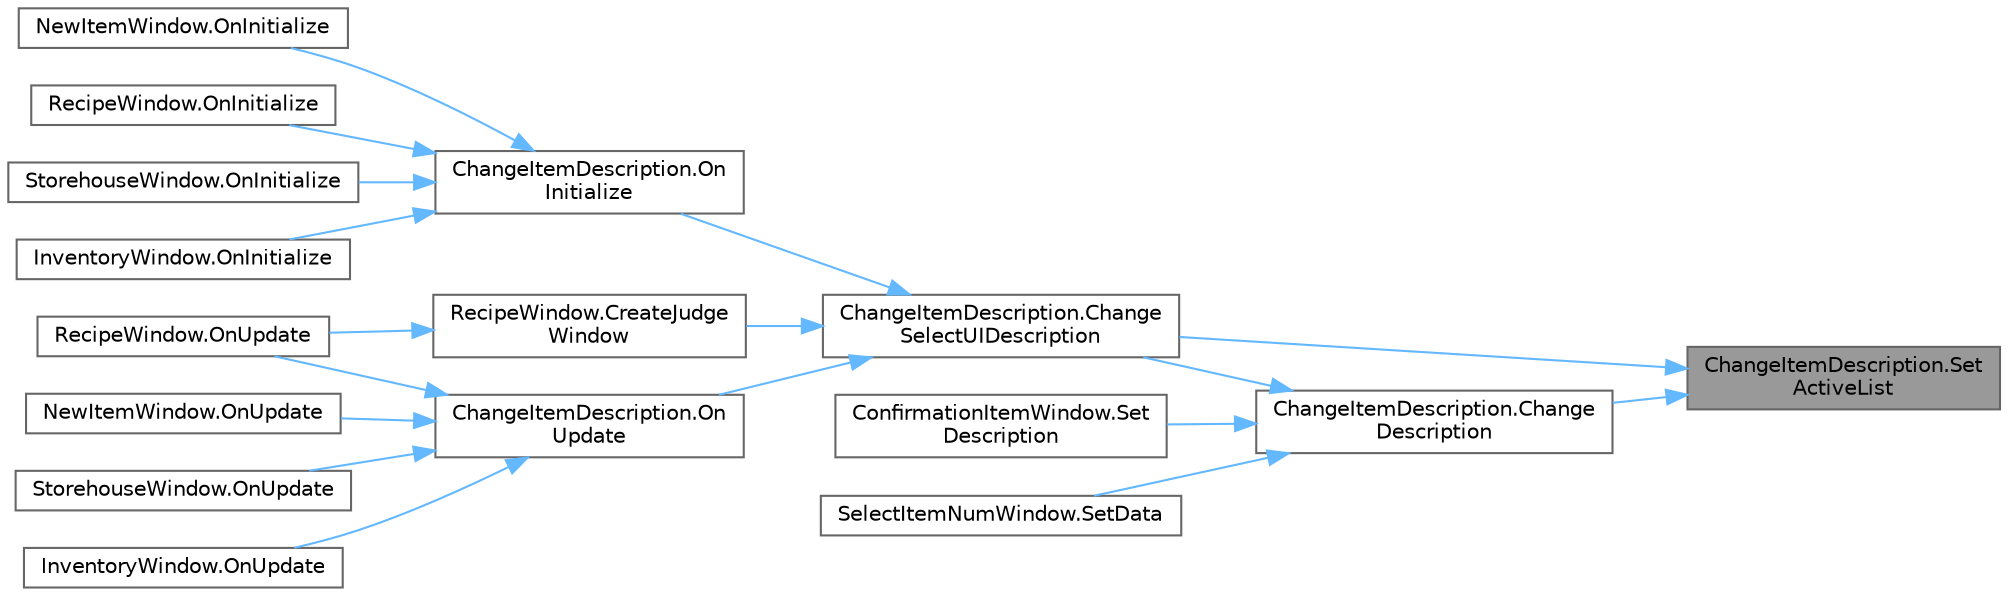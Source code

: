 digraph "ChangeItemDescription.SetActiveList"
{
 // LATEX_PDF_SIZE
  bgcolor="transparent";
  edge [fontname=Helvetica,fontsize=10,labelfontname=Helvetica,labelfontsize=10];
  node [fontname=Helvetica,fontsize=10,shape=box,height=0.2,width=0.4];
  rankdir="RL";
  Node1 [id="Node000001",label="ChangeItemDescription.Set\lActiveList",height=0.2,width=0.4,color="gray40", fillcolor="grey60", style="filled", fontcolor="black",tooltip=" "];
  Node1 -> Node2 [id="edge18_Node000001_Node000002",dir="back",color="steelblue1",style="solid",tooltip=" "];
  Node2 [id="Node000002",label="ChangeItemDescription.Change\lDescription",height=0.2,width=0.4,color="grey40", fillcolor="white", style="filled",URL="$class_change_item_description.html#a39465c7eac4eeb08c1584153c2c32d4b",tooltip=" "];
  Node2 -> Node3 [id="edge19_Node000002_Node000003",dir="back",color="steelblue1",style="solid",tooltip=" "];
  Node3 [id="Node000003",label="ChangeItemDescription.Change\lSelectUIDescription",height=0.2,width=0.4,color="grey40", fillcolor="white", style="filled",URL="$class_change_item_description.html#aacc81e0e1ff632ab53b5e50d2a0cddf8",tooltip=" "];
  Node3 -> Node4 [id="edge20_Node000003_Node000004",dir="back",color="steelblue1",style="solid",tooltip=" "];
  Node4 [id="Node000004",label="RecipeWindow.CreateJudge\lWindow",height=0.2,width=0.4,color="grey40", fillcolor="white", style="filled",URL="$class_recipe_window.html#a7c9e7d7330d1251a53c895b44ed8864a",tooltip=" "];
  Node4 -> Node5 [id="edge21_Node000004_Node000005",dir="back",color="steelblue1",style="solid",tooltip=" "];
  Node5 [id="Node000005",label="RecipeWindow.OnUpdate",height=0.2,width=0.4,color="grey40", fillcolor="white", style="filled",URL="$class_recipe_window.html#a91631656f295517aab1d288bc6a5ba8b",tooltip=" "];
  Node3 -> Node6 [id="edge22_Node000003_Node000006",dir="back",color="steelblue1",style="solid",tooltip=" "];
  Node6 [id="Node000006",label="ChangeItemDescription.On\lInitialize",height=0.2,width=0.4,color="grey40", fillcolor="white", style="filled",URL="$class_change_item_description.html#a372615885181314c2bf445cc29d00601",tooltip=" "];
  Node6 -> Node7 [id="edge23_Node000006_Node000007",dir="back",color="steelblue1",style="solid",tooltip=" "];
  Node7 [id="Node000007",label="InventoryWindow.OnInitialize",height=0.2,width=0.4,color="grey40", fillcolor="white", style="filled",URL="$class_inventory_window.html#a6abe077e96dcd738cf1861c93de55a60",tooltip=" "];
  Node6 -> Node8 [id="edge24_Node000006_Node000008",dir="back",color="steelblue1",style="solid",tooltip=" "];
  Node8 [id="Node000008",label="NewItemWindow.OnInitialize",height=0.2,width=0.4,color="grey40", fillcolor="white", style="filled",URL="$class_new_item_window.html#ad183bec63c6a4bd4ab06429128ab810f",tooltip=" "];
  Node6 -> Node9 [id="edge25_Node000006_Node000009",dir="back",color="steelblue1",style="solid",tooltip=" "];
  Node9 [id="Node000009",label="RecipeWindow.OnInitialize",height=0.2,width=0.4,color="grey40", fillcolor="white", style="filled",URL="$class_recipe_window.html#a0e9133c42b107372f56fb6a6e24e4cea",tooltip=" "];
  Node6 -> Node10 [id="edge26_Node000006_Node000010",dir="back",color="steelblue1",style="solid",tooltip=" "];
  Node10 [id="Node000010",label="StorehouseWindow.OnInitialize",height=0.2,width=0.4,color="grey40", fillcolor="white", style="filled",URL="$class_storehouse_window.html#a06d13a6816401149455785b1de7b8c9e",tooltip=" "];
  Node3 -> Node11 [id="edge27_Node000003_Node000011",dir="back",color="steelblue1",style="solid",tooltip=" "];
  Node11 [id="Node000011",label="ChangeItemDescription.On\lUpdate",height=0.2,width=0.4,color="grey40", fillcolor="white", style="filled",URL="$class_change_item_description.html#add800bb5c8e841af0e1e9365272e371e",tooltip=" "];
  Node11 -> Node12 [id="edge28_Node000011_Node000012",dir="back",color="steelblue1",style="solid",tooltip=" "];
  Node12 [id="Node000012",label="InventoryWindow.OnUpdate",height=0.2,width=0.4,color="grey40", fillcolor="white", style="filled",URL="$class_inventory_window.html#a735ed76fd07862674c24d7afa1f6fe21",tooltip=" "];
  Node11 -> Node13 [id="edge29_Node000011_Node000013",dir="back",color="steelblue1",style="solid",tooltip=" "];
  Node13 [id="Node000013",label="NewItemWindow.OnUpdate",height=0.2,width=0.4,color="grey40", fillcolor="white", style="filled",URL="$class_new_item_window.html#aa34ebf692699bb6f404d289a3142a7bb",tooltip=" "];
  Node11 -> Node5 [id="edge30_Node000011_Node000005",dir="back",color="steelblue1",style="solid",tooltip=" "];
  Node11 -> Node14 [id="edge31_Node000011_Node000014",dir="back",color="steelblue1",style="solid",tooltip=" "];
  Node14 [id="Node000014",label="StorehouseWindow.OnUpdate",height=0.2,width=0.4,color="grey40", fillcolor="white", style="filled",URL="$class_storehouse_window.html#a048c67927c52f370e9928644656bd713",tooltip=" "];
  Node2 -> Node15 [id="edge32_Node000002_Node000015",dir="back",color="steelblue1",style="solid",tooltip=" "];
  Node15 [id="Node000015",label="SelectItemNumWindow.SetData",height=0.2,width=0.4,color="grey40", fillcolor="white", style="filled",URL="$class_select_item_num_window.html#a54a160f26e359911daa76452f6d5f287",tooltip=" "];
  Node2 -> Node16 [id="edge33_Node000002_Node000016",dir="back",color="steelblue1",style="solid",tooltip=" "];
  Node16 [id="Node000016",label="ConfirmationItemWindow.Set\lDescription",height=0.2,width=0.4,color="grey40", fillcolor="white", style="filled",URL="$class_confirmation_item_window.html#a5729cb3feafe4d2698bef11514ccf48f",tooltip=" "];
  Node1 -> Node3 [id="edge34_Node000001_Node000003",dir="back",color="steelblue1",style="solid",tooltip=" "];
}
